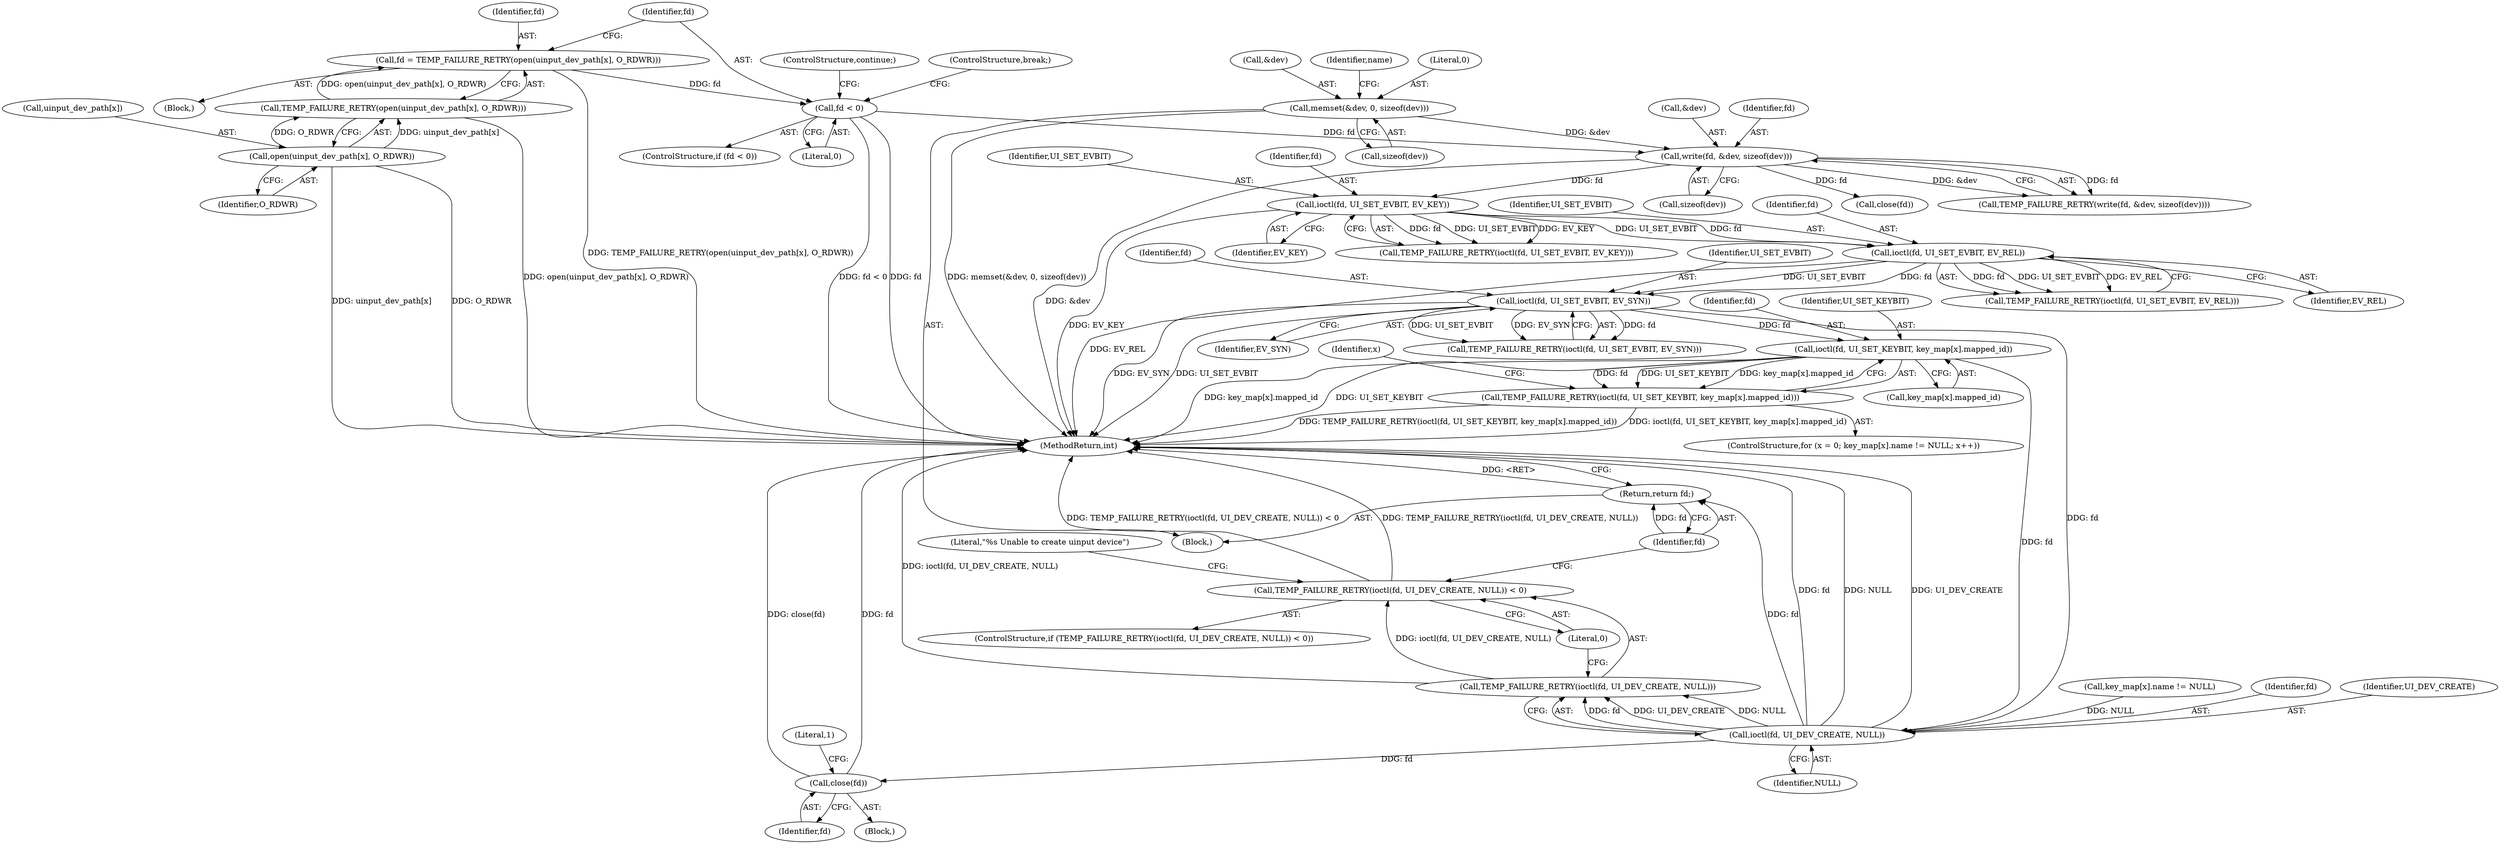 digraph "0_Android_472271b153c5dc53c28beac55480a8d8434b2d5c_29@array" {
"1000236" [label="(Call,ioctl(fd, UI_SET_KEYBIT, key_map[x].mapped_id))"];
"1000218" [label="(Call,ioctl(fd, UI_SET_EVBIT, EV_SYN))"];
"1000213" [label="(Call,ioctl(fd, UI_SET_EVBIT, EV_REL))"];
"1000208" [label="(Call,ioctl(fd, UI_SET_EVBIT, EV_KEY))"];
"1000191" [label="(Call,write(fd, &dev, sizeof(dev)))"];
"1000128" [label="(Call,fd < 0)"];
"1000119" [label="(Call,fd = TEMP_FAILURE_RETRY(open(uinput_dev_path[x], O_RDWR)))"];
"1000121" [label="(Call,TEMP_FAILURE_RETRY(open(uinput_dev_path[x], O_RDWR)))"];
"1000122" [label="(Call,open(uinput_dev_path[x], O_RDWR))"];
"1000144" [label="(Call,memset(&dev, 0, sizeof(dev)))"];
"1000235" [label="(Call,TEMP_FAILURE_RETRY(ioctl(fd, UI_SET_KEYBIT, key_map[x].mapped_id)))"];
"1000247" [label="(Call,ioctl(fd, UI_DEV_CREATE, NULL))"];
"1000246" [label="(Call,TEMP_FAILURE_RETRY(ioctl(fd, UI_DEV_CREATE, NULL)))"];
"1000245" [label="(Call,TEMP_FAILURE_RETRY(ioctl(fd, UI_DEV_CREATE, NULL)) < 0)"];
"1000256" [label="(Call,close(fd))"];
"1000261" [label="(Return,return fd;)"];
"1000131" [label="(ControlStructure,continue;)"];
"1000123" [label="(Call,uinput_dev_path[x])"];
"1000226" [label="(Call,key_map[x].name != NULL)"];
"1000261" [label="(Return,return fd;)"];
"1000145" [label="(Call,&dev)"];
"1000213" [label="(Call,ioctl(fd, UI_SET_EVBIT, EV_REL))"];
"1000256" [label="(Call,close(fd))"];
"1000221" [label="(Identifier,EV_SYN)"];
"1000151" [label="(Identifier,name)"];
"1000237" [label="(Identifier,fd)"];
"1000219" [label="(Identifier,fd)"];
"1000102" [label="(Block,)"];
"1000118" [label="(Block,)"];
"1000120" [label="(Identifier,fd)"];
"1000191" [label="(Call,write(fd, &dev, sizeof(dev)))"];
"1000251" [label="(Literal,0)"];
"1000214" [label="(Identifier,fd)"];
"1000210" [label="(Identifier,UI_SET_EVBIT)"];
"1000262" [label="(Identifier,fd)"];
"1000220" [label="(Identifier,UI_SET_EVBIT)"];
"1000130" [label="(Literal,0)"];
"1000190" [label="(Call,TEMP_FAILURE_RETRY(write(fd, &dev, sizeof(dev))))"];
"1000257" [label="(Identifier,fd)"];
"1000121" [label="(Call,TEMP_FAILURE_RETRY(open(uinput_dev_path[x], O_RDWR)))"];
"1000132" [label="(ControlStructure,break;)"];
"1000239" [label="(Call,key_map[x].mapped_id)"];
"1000195" [label="(Call,sizeof(dev))"];
"1000127" [label="(ControlStructure,if (fd < 0))"];
"1000217" [label="(Call,TEMP_FAILURE_RETRY(ioctl(fd, UI_SET_EVBIT, EV_SYN)))"];
"1000247" [label="(Call,ioctl(fd, UI_DEV_CREATE, NULL))"];
"1000128" [label="(Call,fd < 0)"];
"1000126" [label="(Identifier,O_RDWR)"];
"1000244" [label="(ControlStructure,if (TEMP_FAILURE_RETRY(ioctl(fd, UI_DEV_CREATE, NULL)) < 0))"];
"1000222" [label="(ControlStructure,for (x = 0; key_map[x].name != NULL; x++))"];
"1000209" [label="(Identifier,fd)"];
"1000234" [label="(Identifier,x)"];
"1000250" [label="(Identifier,NULL)"];
"1000212" [label="(Call,TEMP_FAILURE_RETRY(ioctl(fd, UI_SET_EVBIT, EV_REL)))"];
"1000122" [label="(Call,open(uinput_dev_path[x], O_RDWR))"];
"1000192" [label="(Identifier,fd)"];
"1000202" [label="(Call,close(fd))"];
"1000246" [label="(Call,TEMP_FAILURE_RETRY(ioctl(fd, UI_DEV_CREATE, NULL)))"];
"1000218" [label="(Call,ioctl(fd, UI_SET_EVBIT, EV_SYN))"];
"1000147" [label="(Literal,0)"];
"1000238" [label="(Identifier,UI_SET_KEYBIT)"];
"1000144" [label="(Call,memset(&dev, 0, sizeof(dev)))"];
"1000211" [label="(Identifier,EV_KEY)"];
"1000119" [label="(Call,fd = TEMP_FAILURE_RETRY(open(uinput_dev_path[x], O_RDWR)))"];
"1000215" [label="(Identifier,UI_SET_EVBIT)"];
"1000248" [label="(Identifier,fd)"];
"1000252" [label="(Block,)"];
"1000245" [label="(Call,TEMP_FAILURE_RETRY(ioctl(fd, UI_DEV_CREATE, NULL)) < 0)"];
"1000236" [label="(Call,ioctl(fd, UI_SET_KEYBIT, key_map[x].mapped_id))"];
"1000254" [label="(Literal,\"%s Unable to create uinput device\")"];
"1000260" [label="(Literal,1)"];
"1000148" [label="(Call,sizeof(dev))"];
"1000263" [label="(MethodReturn,int)"];
"1000208" [label="(Call,ioctl(fd, UI_SET_EVBIT, EV_KEY))"];
"1000207" [label="(Call,TEMP_FAILURE_RETRY(ioctl(fd, UI_SET_EVBIT, EV_KEY)))"];
"1000193" [label="(Call,&dev)"];
"1000129" [label="(Identifier,fd)"];
"1000249" [label="(Identifier,UI_DEV_CREATE)"];
"1000216" [label="(Identifier,EV_REL)"];
"1000235" [label="(Call,TEMP_FAILURE_RETRY(ioctl(fd, UI_SET_KEYBIT, key_map[x].mapped_id)))"];
"1000236" -> "1000235"  [label="AST: "];
"1000236" -> "1000239"  [label="CFG: "];
"1000237" -> "1000236"  [label="AST: "];
"1000238" -> "1000236"  [label="AST: "];
"1000239" -> "1000236"  [label="AST: "];
"1000235" -> "1000236"  [label="CFG: "];
"1000236" -> "1000263"  [label="DDG: key_map[x].mapped_id"];
"1000236" -> "1000263"  [label="DDG: UI_SET_KEYBIT"];
"1000236" -> "1000235"  [label="DDG: fd"];
"1000236" -> "1000235"  [label="DDG: UI_SET_KEYBIT"];
"1000236" -> "1000235"  [label="DDG: key_map[x].mapped_id"];
"1000218" -> "1000236"  [label="DDG: fd"];
"1000236" -> "1000247"  [label="DDG: fd"];
"1000218" -> "1000217"  [label="AST: "];
"1000218" -> "1000221"  [label="CFG: "];
"1000219" -> "1000218"  [label="AST: "];
"1000220" -> "1000218"  [label="AST: "];
"1000221" -> "1000218"  [label="AST: "];
"1000217" -> "1000218"  [label="CFG: "];
"1000218" -> "1000263"  [label="DDG: EV_SYN"];
"1000218" -> "1000263"  [label="DDG: UI_SET_EVBIT"];
"1000218" -> "1000217"  [label="DDG: fd"];
"1000218" -> "1000217"  [label="DDG: UI_SET_EVBIT"];
"1000218" -> "1000217"  [label="DDG: EV_SYN"];
"1000213" -> "1000218"  [label="DDG: fd"];
"1000213" -> "1000218"  [label="DDG: UI_SET_EVBIT"];
"1000218" -> "1000247"  [label="DDG: fd"];
"1000213" -> "1000212"  [label="AST: "];
"1000213" -> "1000216"  [label="CFG: "];
"1000214" -> "1000213"  [label="AST: "];
"1000215" -> "1000213"  [label="AST: "];
"1000216" -> "1000213"  [label="AST: "];
"1000212" -> "1000213"  [label="CFG: "];
"1000213" -> "1000263"  [label="DDG: EV_REL"];
"1000213" -> "1000212"  [label="DDG: fd"];
"1000213" -> "1000212"  [label="DDG: UI_SET_EVBIT"];
"1000213" -> "1000212"  [label="DDG: EV_REL"];
"1000208" -> "1000213"  [label="DDG: fd"];
"1000208" -> "1000213"  [label="DDG: UI_SET_EVBIT"];
"1000208" -> "1000207"  [label="AST: "];
"1000208" -> "1000211"  [label="CFG: "];
"1000209" -> "1000208"  [label="AST: "];
"1000210" -> "1000208"  [label="AST: "];
"1000211" -> "1000208"  [label="AST: "];
"1000207" -> "1000208"  [label="CFG: "];
"1000208" -> "1000263"  [label="DDG: EV_KEY"];
"1000208" -> "1000207"  [label="DDG: fd"];
"1000208" -> "1000207"  [label="DDG: UI_SET_EVBIT"];
"1000208" -> "1000207"  [label="DDG: EV_KEY"];
"1000191" -> "1000208"  [label="DDG: fd"];
"1000191" -> "1000190"  [label="AST: "];
"1000191" -> "1000195"  [label="CFG: "];
"1000192" -> "1000191"  [label="AST: "];
"1000193" -> "1000191"  [label="AST: "];
"1000195" -> "1000191"  [label="AST: "];
"1000190" -> "1000191"  [label="CFG: "];
"1000191" -> "1000263"  [label="DDG: &dev"];
"1000191" -> "1000190"  [label="DDG: fd"];
"1000191" -> "1000190"  [label="DDG: &dev"];
"1000128" -> "1000191"  [label="DDG: fd"];
"1000144" -> "1000191"  [label="DDG: &dev"];
"1000191" -> "1000202"  [label="DDG: fd"];
"1000128" -> "1000127"  [label="AST: "];
"1000128" -> "1000130"  [label="CFG: "];
"1000129" -> "1000128"  [label="AST: "];
"1000130" -> "1000128"  [label="AST: "];
"1000131" -> "1000128"  [label="CFG: "];
"1000132" -> "1000128"  [label="CFG: "];
"1000128" -> "1000263"  [label="DDG: fd"];
"1000128" -> "1000263"  [label="DDG: fd < 0"];
"1000119" -> "1000128"  [label="DDG: fd"];
"1000119" -> "1000118"  [label="AST: "];
"1000119" -> "1000121"  [label="CFG: "];
"1000120" -> "1000119"  [label="AST: "];
"1000121" -> "1000119"  [label="AST: "];
"1000129" -> "1000119"  [label="CFG: "];
"1000119" -> "1000263"  [label="DDG: TEMP_FAILURE_RETRY(open(uinput_dev_path[x], O_RDWR))"];
"1000121" -> "1000119"  [label="DDG: open(uinput_dev_path[x], O_RDWR)"];
"1000121" -> "1000122"  [label="CFG: "];
"1000122" -> "1000121"  [label="AST: "];
"1000121" -> "1000263"  [label="DDG: open(uinput_dev_path[x], O_RDWR)"];
"1000122" -> "1000121"  [label="DDG: uinput_dev_path[x]"];
"1000122" -> "1000121"  [label="DDG: O_RDWR"];
"1000122" -> "1000126"  [label="CFG: "];
"1000123" -> "1000122"  [label="AST: "];
"1000126" -> "1000122"  [label="AST: "];
"1000122" -> "1000263"  [label="DDG: uinput_dev_path[x]"];
"1000122" -> "1000263"  [label="DDG: O_RDWR"];
"1000144" -> "1000102"  [label="AST: "];
"1000144" -> "1000148"  [label="CFG: "];
"1000145" -> "1000144"  [label="AST: "];
"1000147" -> "1000144"  [label="AST: "];
"1000148" -> "1000144"  [label="AST: "];
"1000151" -> "1000144"  [label="CFG: "];
"1000144" -> "1000263"  [label="DDG: memset(&dev, 0, sizeof(dev))"];
"1000235" -> "1000222"  [label="AST: "];
"1000234" -> "1000235"  [label="CFG: "];
"1000235" -> "1000263"  [label="DDG: ioctl(fd, UI_SET_KEYBIT, key_map[x].mapped_id)"];
"1000235" -> "1000263"  [label="DDG: TEMP_FAILURE_RETRY(ioctl(fd, UI_SET_KEYBIT, key_map[x].mapped_id))"];
"1000247" -> "1000246"  [label="AST: "];
"1000247" -> "1000250"  [label="CFG: "];
"1000248" -> "1000247"  [label="AST: "];
"1000249" -> "1000247"  [label="AST: "];
"1000250" -> "1000247"  [label="AST: "];
"1000246" -> "1000247"  [label="CFG: "];
"1000247" -> "1000263"  [label="DDG: fd"];
"1000247" -> "1000263"  [label="DDG: NULL"];
"1000247" -> "1000263"  [label="DDG: UI_DEV_CREATE"];
"1000247" -> "1000246"  [label="DDG: fd"];
"1000247" -> "1000246"  [label="DDG: UI_DEV_CREATE"];
"1000247" -> "1000246"  [label="DDG: NULL"];
"1000226" -> "1000247"  [label="DDG: NULL"];
"1000247" -> "1000256"  [label="DDG: fd"];
"1000247" -> "1000261"  [label="DDG: fd"];
"1000246" -> "1000245"  [label="AST: "];
"1000251" -> "1000246"  [label="CFG: "];
"1000246" -> "1000263"  [label="DDG: ioctl(fd, UI_DEV_CREATE, NULL)"];
"1000246" -> "1000245"  [label="DDG: ioctl(fd, UI_DEV_CREATE, NULL)"];
"1000245" -> "1000244"  [label="AST: "];
"1000245" -> "1000251"  [label="CFG: "];
"1000251" -> "1000245"  [label="AST: "];
"1000254" -> "1000245"  [label="CFG: "];
"1000262" -> "1000245"  [label="CFG: "];
"1000245" -> "1000263"  [label="DDG: TEMP_FAILURE_RETRY(ioctl(fd, UI_DEV_CREATE, NULL)) < 0"];
"1000245" -> "1000263"  [label="DDG: TEMP_FAILURE_RETRY(ioctl(fd, UI_DEV_CREATE, NULL))"];
"1000256" -> "1000252"  [label="AST: "];
"1000256" -> "1000257"  [label="CFG: "];
"1000257" -> "1000256"  [label="AST: "];
"1000260" -> "1000256"  [label="CFG: "];
"1000256" -> "1000263"  [label="DDG: fd"];
"1000256" -> "1000263"  [label="DDG: close(fd)"];
"1000261" -> "1000102"  [label="AST: "];
"1000261" -> "1000262"  [label="CFG: "];
"1000262" -> "1000261"  [label="AST: "];
"1000263" -> "1000261"  [label="CFG: "];
"1000261" -> "1000263"  [label="DDG: <RET>"];
"1000262" -> "1000261"  [label="DDG: fd"];
}

